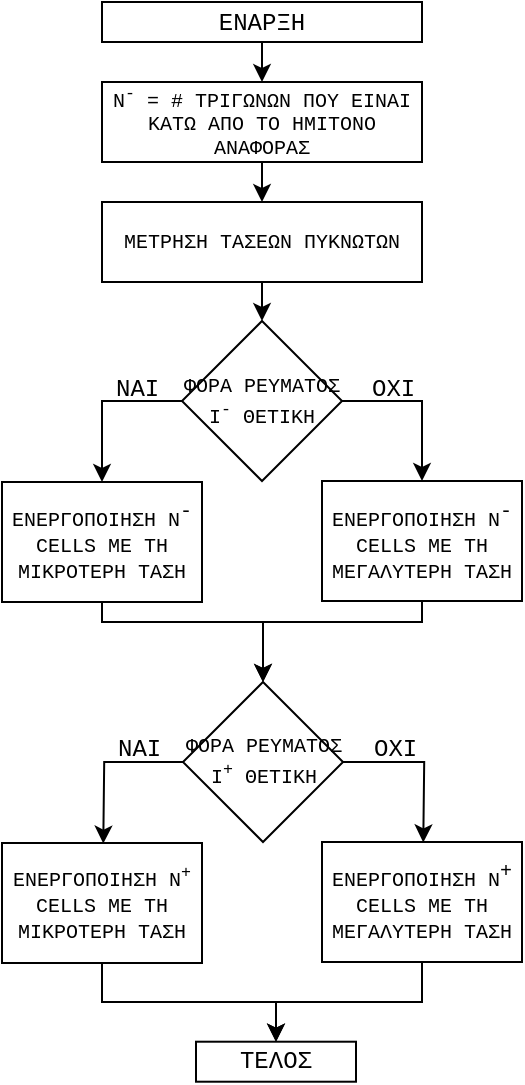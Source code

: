 <mxfile version="10.8.4" type="github"><diagram id="LQPoBo8wl73YtZSWmFpY" name="Page-1"><mxGraphModel dx="961" dy="539" grid="1" gridSize="10" guides="1" tooltips="1" connect="1" arrows="1" fold="1" page="1" pageScale="1" pageWidth="827" pageHeight="1169" math="0" shadow="0"><root><mxCell id="0"/><mxCell id="1" parent="0"/><mxCell id="5oEaPKlQR64pDpGXWtPR-6" style="edgeStyle=orthogonalEdgeStyle;rounded=0;orthogonalLoop=1;jettySize=auto;html=1;exitX=0.5;exitY=1;exitDx=0;exitDy=0;entryX=0.5;entryY=0;entryDx=0;entryDy=0;fontFamily=Courier New;fontSize=7;" edge="1" parent="1" source="5oEaPKlQR64pDpGXWtPR-1" target="5oEaPKlQR64pDpGXWtPR-3"><mxGeometry relative="1" as="geometry"/></mxCell><mxCell id="5oEaPKlQR64pDpGXWtPR-1" value="&lt;font face=&quot;Courier New&quot;&gt;ΕΝΑΡΞΗ&lt;/font&gt;" style="rounded=0;whiteSpace=wrap;html=1;verticalAlign=middle;" vertex="1" parent="1"><mxGeometry x="280" y="100" width="160" height="20" as="geometry"/></mxCell><mxCell id="5oEaPKlQR64pDpGXWtPR-16" style="edgeStyle=orthogonalEdgeStyle;rounded=0;orthogonalLoop=1;jettySize=auto;html=1;exitX=0.5;exitY=1;exitDx=0;exitDy=0;entryX=0.5;entryY=0;entryDx=0;entryDy=0;fontFamily=Courier New;fontSize=10;" edge="1" parent="1" source="5oEaPKlQR64pDpGXWtPR-3" target="5oEaPKlQR64pDpGXWtPR-15"><mxGeometry relative="1" as="geometry"/></mxCell><mxCell id="5oEaPKlQR64pDpGXWtPR-3" value="Ν&lt;sup&gt;-&lt;/sup&gt; = # ΤΡΙΓΩΝΩΝ ΠΟΥ ΕΙΝΑΙ ΚΑΤΩ ΑΠΟ ΤΟ ΗΜΙΤΟΝΟ ΑΝΑΦΟΡΑΣ" style="rounded=0;whiteSpace=wrap;html=1;fontFamily=Courier New;fontSize=10;verticalAlign=middle;" vertex="1" parent="1"><mxGeometry x="280" y="140" width="160" height="40" as="geometry"/></mxCell><mxCell id="5oEaPKlQR64pDpGXWtPR-11" style="edgeStyle=orthogonalEdgeStyle;rounded=0;orthogonalLoop=1;jettySize=auto;html=1;exitX=0;exitY=0.5;exitDx=0;exitDy=0;entryX=0.5;entryY=0;entryDx=0;entryDy=0;fontFamily=Courier New;fontSize=8;" edge="1" parent="1" source="5oEaPKlQR64pDpGXWtPR-7" target="5oEaPKlQR64pDpGXWtPR-9"><mxGeometry relative="1" as="geometry"/></mxCell><mxCell id="5oEaPKlQR64pDpGXWtPR-14" style="edgeStyle=orthogonalEdgeStyle;rounded=0;orthogonalLoop=1;jettySize=auto;html=1;exitX=1;exitY=0.5;exitDx=0;exitDy=0;entryX=0.5;entryY=0;entryDx=0;entryDy=0;fontFamily=Courier New;fontSize=12;" edge="1" parent="1" source="5oEaPKlQR64pDpGXWtPR-7" target="5oEaPKlQR64pDpGXWtPR-10"><mxGeometry relative="1" as="geometry"/></mxCell><mxCell id="5oEaPKlQR64pDpGXWtPR-7" value="ΦΟΡΑ ΡΕΥΜΑΤΟΣ Ι&lt;sup&gt;-&lt;/sup&gt; ΘΕΤΙΚΗ" style="rhombus;whiteSpace=wrap;html=1;fontFamily=Courier New;fontSize=10;" vertex="1" parent="1"><mxGeometry x="320" y="259.5" width="80" height="80" as="geometry"/></mxCell><mxCell id="5oEaPKlQR64pDpGXWtPR-30" style="edgeStyle=orthogonalEdgeStyle;rounded=0;orthogonalLoop=1;jettySize=auto;html=1;exitX=0.5;exitY=1;exitDx=0;exitDy=0;entryX=0.5;entryY=0;entryDx=0;entryDy=0;fontFamily=Courier New;fontSize=10;" edge="1" parent="1" source="5oEaPKlQR64pDpGXWtPR-9" target="5oEaPKlQR64pDpGXWtPR-27"><mxGeometry relative="1" as="geometry"><Array as="points"><mxPoint x="280" y="410"/><mxPoint x="360" y="410"/></Array></mxGeometry></mxCell><mxCell id="5oEaPKlQR64pDpGXWtPR-9" value="&lt;font style=&quot;font-size: 10px;&quot; face=&quot;Courier New&quot;&gt;ΕΝΕΡΓΟΠΟΙΗΣΗ N&lt;sup style=&quot;font-size: 10px;&quot;&gt;-&lt;/sup&gt; CELLS ΜΕ ΤΗ ΜΙΚΡΟΤΕΡΗ ΤΑΣΗ&lt;/font&gt;" style="rounded=0;whiteSpace=wrap;html=1;verticalAlign=middle;fontSize=10;" vertex="1" parent="1"><mxGeometry x="230" y="340" width="100" height="60" as="geometry"/></mxCell><mxCell id="5oEaPKlQR64pDpGXWtPR-31" style="edgeStyle=orthogonalEdgeStyle;rounded=0;orthogonalLoop=1;jettySize=auto;html=1;exitX=0.5;exitY=1;exitDx=0;exitDy=0;fontFamily=Courier New;fontSize=10;entryX=0.5;entryY=0;entryDx=0;entryDy=0;" edge="1" parent="1" source="5oEaPKlQR64pDpGXWtPR-10" target="5oEaPKlQR64pDpGXWtPR-27"><mxGeometry relative="1" as="geometry"><Array as="points"><mxPoint x="440" y="410"/><mxPoint x="360" y="410"/></Array></mxGeometry></mxCell><mxCell id="5oEaPKlQR64pDpGXWtPR-10" value="&lt;font style=&quot;font-size: 10px;&quot; face=&quot;Courier New&quot;&gt;ΕΝΕΡΓΟΠΟΙΗΣΗ N&lt;sup style=&quot;font-size: 10px;&quot;&gt;-&lt;/sup&gt; CELLS ΜΕ ΤΗ ΜΕΓΑΛΥΤΕΡΗ ΤΑΣΗ&lt;/font&gt;" style="rounded=0;whiteSpace=wrap;html=1;verticalAlign=middle;fontSize=10;" vertex="1" parent="1"><mxGeometry x="390" y="339.5" width="100" height="60" as="geometry"/></mxCell><mxCell id="5oEaPKlQR64pDpGXWtPR-13" value="ΝΑΙ" style="text;html=1;resizable=0;points=[];autosize=1;align=left;verticalAlign=top;spacingTop=-4;fontSize=12;fontFamily=Courier New;" vertex="1" parent="1"><mxGeometry x="285" y="283.5" width="30" height="10" as="geometry"/></mxCell><mxCell id="5oEaPKlQR64pDpGXWtPR-17" style="edgeStyle=orthogonalEdgeStyle;rounded=0;orthogonalLoop=1;jettySize=auto;html=1;exitX=0.5;exitY=1;exitDx=0;exitDy=0;entryX=0.5;entryY=0;entryDx=0;entryDy=0;fontFamily=Courier New;fontSize=10;" edge="1" parent="1" source="5oEaPKlQR64pDpGXWtPR-15" target="5oEaPKlQR64pDpGXWtPR-7"><mxGeometry relative="1" as="geometry"/></mxCell><mxCell id="5oEaPKlQR64pDpGXWtPR-15" value="ΜΕΤΡΗΣΗ ΤΑΣΕΩΝ ΠΥΚΝΩΤΩΝ" style="rounded=0;whiteSpace=wrap;html=1;fontFamily=Courier New;fontSize=10;verticalAlign=middle;" vertex="1" parent="1"><mxGeometry x="280" y="200" width="160" height="40" as="geometry"/></mxCell><mxCell id="5oEaPKlQR64pDpGXWtPR-18" value="ΟΧΙ" style="text;html=1;resizable=0;points=[];autosize=1;align=left;verticalAlign=top;spacingTop=-4;fontSize=12;fontFamily=Courier New;" vertex="1" parent="1"><mxGeometry x="413" y="283.5" width="40" height="20" as="geometry"/></mxCell><mxCell id="5oEaPKlQR64pDpGXWtPR-19" value="ΤΕΛΟΣ" style="rounded=0;whiteSpace=wrap;html=1;verticalAlign=middle;fontFamily=Courier New;" vertex="1" parent="1"><mxGeometry x="327" y="619.857" width="80" height="20" as="geometry"/></mxCell><mxCell id="5oEaPKlQR64pDpGXWtPR-25" style="edgeStyle=orthogonalEdgeStyle;rounded=0;orthogonalLoop=1;jettySize=auto;html=1;exitX=0;exitY=0.5;exitDx=0;exitDy=0;entryX=0.5;entryY=0;entryDx=0;entryDy=0;fontFamily=Courier New;fontSize=8;" edge="1" parent="1" source="5oEaPKlQR64pDpGXWtPR-27"><mxGeometry relative="1" as="geometry"><mxPoint x="280.643" y="520.786" as="targetPoint"/></mxGeometry></mxCell><mxCell id="5oEaPKlQR64pDpGXWtPR-26" style="edgeStyle=orthogonalEdgeStyle;rounded=0;orthogonalLoop=1;jettySize=auto;html=1;exitX=1;exitY=0.5;exitDx=0;exitDy=0;entryX=0.5;entryY=0;entryDx=0;entryDy=0;fontFamily=Courier New;fontSize=12;" edge="1" parent="1" source="5oEaPKlQR64pDpGXWtPR-27"><mxGeometry relative="1" as="geometry"><mxPoint x="440.643" y="520.214" as="targetPoint"/></mxGeometry></mxCell><mxCell id="5oEaPKlQR64pDpGXWtPR-27" value="ΦΟΡΑ ΡΕΥΜΑΤΟΣ Ι&lt;sup&gt;+&lt;/sup&gt; ΘΕΤΙΚΗ" style="rhombus;whiteSpace=wrap;html=1;fontFamily=Courier New;fontSize=10;" vertex="1" parent="1"><mxGeometry x="320.5" y="440" width="80" height="80" as="geometry"/></mxCell><mxCell id="5oEaPKlQR64pDpGXWtPR-28" value="ΝΑΙ" style="text;html=1;resizable=0;points=[];autosize=1;align=left;verticalAlign=top;spacingTop=-4;fontSize=12;fontFamily=Courier New;" vertex="1" parent="1"><mxGeometry x="285.5" y="464" width="30" height="10" as="geometry"/></mxCell><mxCell id="5oEaPKlQR64pDpGXWtPR-29" value="ΟΧΙ" style="text;html=1;resizable=0;points=[];autosize=1;align=left;verticalAlign=top;spacingTop=-4;fontSize=12;fontFamily=Courier New;" vertex="1" parent="1"><mxGeometry x="413.5" y="464" width="40" height="20" as="geometry"/></mxCell><mxCell id="5oEaPKlQR64pDpGXWtPR-34" style="edgeStyle=orthogonalEdgeStyle;rounded=0;orthogonalLoop=1;jettySize=auto;html=1;exitX=0.5;exitY=1;exitDx=0;exitDy=0;entryX=0.5;entryY=0;entryDx=0;entryDy=0;fontFamily=Courier New;fontSize=10;" edge="1" parent="1" source="5oEaPKlQR64pDpGXWtPR-32" target="5oEaPKlQR64pDpGXWtPR-19"><mxGeometry relative="1" as="geometry"><Array as="points"><mxPoint x="280" y="600"/><mxPoint x="367" y="600"/></Array></mxGeometry></mxCell><mxCell id="5oEaPKlQR64pDpGXWtPR-32" value="&lt;font style=&quot;font-size: 10px&quot; face=&quot;Courier New&quot;&gt;ΕΝΕΡΓΟΠΟΙΗΣΗ N&lt;sup&gt;+&lt;/sup&gt; CELLS ΜΕ ΤΗ ΜΙΚΡΟΤΕΡΗ ΤΑΣΗ&lt;/font&gt;" style="rounded=0;whiteSpace=wrap;html=1;verticalAlign=middle;fontSize=10;" vertex="1" parent="1"><mxGeometry x="230" y="520.5" width="100" height="60" as="geometry"/></mxCell><mxCell id="5oEaPKlQR64pDpGXWtPR-35" style="edgeStyle=orthogonalEdgeStyle;rounded=0;orthogonalLoop=1;jettySize=auto;html=1;exitX=0.5;exitY=1;exitDx=0;exitDy=0;fontFamily=Courier New;fontSize=10;entryX=0.5;entryY=0;entryDx=0;entryDy=0;" edge="1" parent="1" source="5oEaPKlQR64pDpGXWtPR-33" target="5oEaPKlQR64pDpGXWtPR-19"><mxGeometry relative="1" as="geometry"><mxPoint x="367" y="610" as="targetPoint"/><Array as="points"><mxPoint x="440" y="600"/><mxPoint x="367" y="600"/></Array></mxGeometry></mxCell><mxCell id="5oEaPKlQR64pDpGXWtPR-33" value="&lt;font style=&quot;font-size: 10px&quot; face=&quot;Courier New&quot;&gt;ΕΝΕΡΓΟΠΟΙΗΣΗ N&lt;sup style=&quot;font-size: 10px&quot;&gt;+&lt;/sup&gt; CELLS ΜΕ ΤΗ ΜΕΓΑΛΥΤΕΡΗ ΤΑΣΗ&lt;/font&gt;" style="rounded=0;whiteSpace=wrap;html=1;verticalAlign=middle;fontSize=10;" vertex="1" parent="1"><mxGeometry x="390" y="520" width="100" height="60" as="geometry"/></mxCell></root></mxGraphModel></diagram></mxfile>